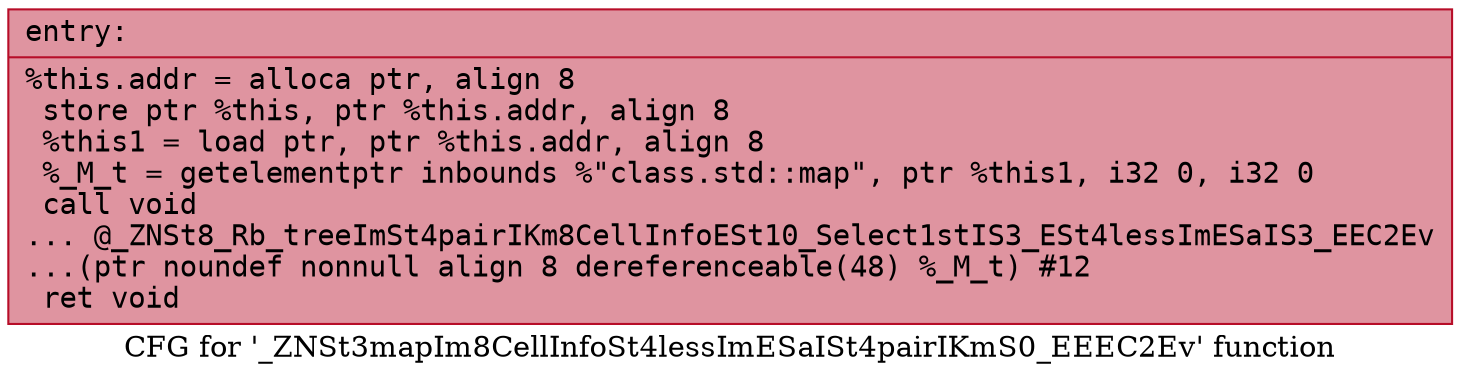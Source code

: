 digraph "CFG for '_ZNSt3mapIm8CellInfoSt4lessImESaISt4pairIKmS0_EEEC2Ev' function" {
	label="CFG for '_ZNSt3mapIm8CellInfoSt4lessImESaISt4pairIKmS0_EEEC2Ev' function";

	Node0x560dc9f83160 [shape=record,color="#b70d28ff", style=filled, fillcolor="#b70d2870" fontname="Courier",label="{entry:\l|  %this.addr = alloca ptr, align 8\l  store ptr %this, ptr %this.addr, align 8\l  %this1 = load ptr, ptr %this.addr, align 8\l  %_M_t = getelementptr inbounds %\"class.std::map\", ptr %this1, i32 0, i32 0\l  call void\l... @_ZNSt8_Rb_treeImSt4pairIKm8CellInfoESt10_Select1stIS3_ESt4lessImESaIS3_EEC2Ev\l...(ptr noundef nonnull align 8 dereferenceable(48) %_M_t) #12\l  ret void\l}"];
}
